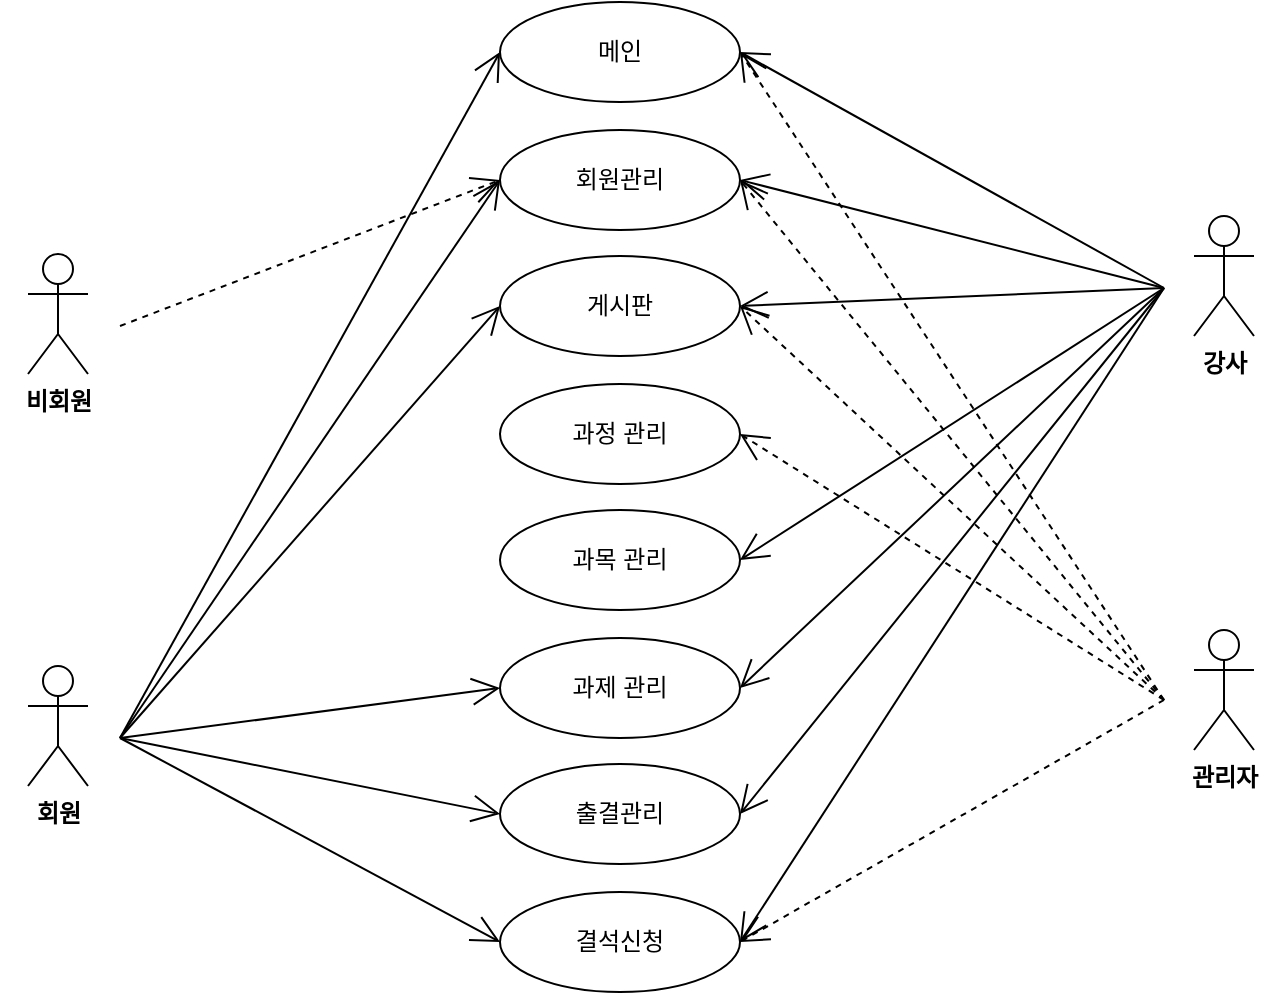 <mxfile version="10.7.5" type="github"><diagram id="e6ONDvgbJBpPrYvxyCD5" name="Page-1"><mxGraphModel dx="1331" dy="747" grid="0" gridSize="10" guides="1" tooltips="1" connect="1" arrows="1" fold="1" page="1" pageScale="1" pageWidth="3300" pageHeight="4681" math="0" shadow="0"><root><mxCell id="0"/><mxCell id="1" parent="0"/><mxCell id="JgnCOoYjkmqYwBOjk0Cj-20" value="메인" style="ellipse;whiteSpace=wrap;html=1;labelBackgroundColor=#ffffff;align=center;flipH=0;" vertex="1" parent="1"><mxGeometry x="490" y="90" width="120" height="50" as="geometry"/></mxCell><mxCell id="JgnCOoYjkmqYwBOjk0Cj-21" value="회원관리" style="ellipse;whiteSpace=wrap;html=1;labelBackgroundColor=#ffffff;align=center;" vertex="1" parent="1"><mxGeometry x="490" y="154" width="120" height="50" as="geometry"/></mxCell><mxCell id="JgnCOoYjkmqYwBOjk0Cj-22" value="게시판" style="ellipse;whiteSpace=wrap;html=1;labelBackgroundColor=#ffffff;align=center;" vertex="1" parent="1"><mxGeometry x="490" y="217" width="120" height="50" as="geometry"/></mxCell><mxCell id="JgnCOoYjkmqYwBOjk0Cj-23" value="과정 관리" style="ellipse;whiteSpace=wrap;html=1;labelBackgroundColor=#ffffff;align=center;" vertex="1" parent="1"><mxGeometry x="490" y="281" width="120" height="50" as="geometry"/></mxCell><mxCell id="JgnCOoYjkmqYwBOjk0Cj-24" value="과목 관리" style="ellipse;whiteSpace=wrap;html=1;labelBackgroundColor=#ffffff;align=center;" vertex="1" parent="1"><mxGeometry x="490" y="344" width="120" height="50" as="geometry"/></mxCell><mxCell id="JgnCOoYjkmqYwBOjk0Cj-25" value="과제 관리" style="ellipse;whiteSpace=wrap;html=1;labelBackgroundColor=#ffffff;align=center;" vertex="1" parent="1"><mxGeometry x="490" y="408" width="120" height="50" as="geometry"/></mxCell><mxCell id="JgnCOoYjkmqYwBOjk0Cj-26" value="출결관리" style="ellipse;whiteSpace=wrap;html=1;labelBackgroundColor=#ffffff;align=center;" vertex="1" parent="1"><mxGeometry x="490" y="471" width="120" height="50" as="geometry"/></mxCell><mxCell id="JgnCOoYjkmqYwBOjk0Cj-27" value="결석신청" style="ellipse;whiteSpace=wrap;html=1;labelBackgroundColor=#ffffff;align=center;" vertex="1" parent="1"><mxGeometry x="490" y="535" width="120" height="50" as="geometry"/></mxCell><mxCell id="JgnCOoYjkmqYwBOjk0Cj-29" value="" style="endArrow=open;endFill=1;endSize=12;html=1;entryX=0;entryY=0.5;entryDx=0;entryDy=0;exitX=1;exitY=0.5;exitDx=0;exitDy=0;dashed=1;" edge="1" parent="1" source="JgnCOoYjkmqYwBOjk0Cj-35" target="JgnCOoYjkmqYwBOjk0Cj-21"><mxGeometry width="160" relative="1" as="geometry"><mxPoint x="330" y="290" as="sourcePoint"/><mxPoint x="520" y="260" as="targetPoint"/></mxGeometry></mxCell><mxCell id="JgnCOoYjkmqYwBOjk0Cj-36" value="" style="group;flipH=0;" vertex="1" connectable="0" parent="1"><mxGeometry x="240" y="209" width="60" height="86" as="geometry"/></mxCell><mxCell id="JgnCOoYjkmqYwBOjk0Cj-35" value="" style="rounded=0;whiteSpace=wrap;html=1;labelBackgroundColor=#ffffff;align=center;gradientColor=#ffffff;fillColor=none;strokeColor=none;" vertex="1" parent="JgnCOoYjkmqYwBOjk0Cj-36"><mxGeometry width="60" height="86" as="geometry"/></mxCell><object label="비회원" id="JgnCOoYjkmqYwBOjk0Cj-1"><mxCell style="shape=umlActor;verticalLabelPosition=bottom;labelBackgroundColor=#ffffff;verticalAlign=top;html=1;outlineConnect=0;fontStyle=1" vertex="1" parent="JgnCOoYjkmqYwBOjk0Cj-36"><mxGeometry x="14" y="7" width="30" height="60" as="geometry"/></mxCell></object><mxCell id="JgnCOoYjkmqYwBOjk0Cj-40" value="" style="endArrow=open;endFill=1;endSize=12;html=1;entryX=0;entryY=0.5;entryDx=0;entryDy=0;exitX=1;exitY=0.5;exitDx=0;exitDy=0;" edge="1" parent="1" source="JgnCOoYjkmqYwBOjk0Cj-90" target="JgnCOoYjkmqYwBOjk0Cj-20"><mxGeometry width="160" relative="1" as="geometry"><mxPoint x="329" y="502" as="sourcePoint"/><mxPoint x="500" y="189" as="targetPoint"/></mxGeometry></mxCell><mxCell id="JgnCOoYjkmqYwBOjk0Cj-41" value="" style="endArrow=open;endFill=1;endSize=12;html=1;entryX=0;entryY=0.5;entryDx=0;entryDy=0;exitX=1;exitY=0.5;exitDx=0;exitDy=0;" edge="1" parent="1" source="JgnCOoYjkmqYwBOjk0Cj-90" target="JgnCOoYjkmqYwBOjk0Cj-21"><mxGeometry width="160" relative="1" as="geometry"><mxPoint x="329" y="502" as="sourcePoint"/><mxPoint x="500" y="189" as="targetPoint"/></mxGeometry></mxCell><mxCell id="JgnCOoYjkmqYwBOjk0Cj-42" value="" style="endArrow=open;endFill=1;endSize=12;html=1;entryX=0;entryY=0.5;entryDx=0;entryDy=0;exitX=1;exitY=0.5;exitDx=0;exitDy=0;" edge="1" parent="1" source="JgnCOoYjkmqYwBOjk0Cj-90" target="JgnCOoYjkmqYwBOjk0Cj-22"><mxGeometry width="160" relative="1" as="geometry"><mxPoint x="329" y="502" as="sourcePoint"/><mxPoint x="500" y="189" as="targetPoint"/></mxGeometry></mxCell><mxCell id="JgnCOoYjkmqYwBOjk0Cj-43" value="" style="endArrow=open;endFill=1;endSize=12;html=1;entryX=0;entryY=0.5;entryDx=0;entryDy=0;exitX=1;exitY=0.5;exitDx=0;exitDy=0;" edge="1" parent="1" source="JgnCOoYjkmqYwBOjk0Cj-90" target="JgnCOoYjkmqYwBOjk0Cj-25"><mxGeometry width="160" relative="1" as="geometry"><mxPoint x="329" y="502" as="sourcePoint"/><mxPoint x="500" y="189" as="targetPoint"/></mxGeometry></mxCell><mxCell id="JgnCOoYjkmqYwBOjk0Cj-44" value="" style="endArrow=open;endFill=1;endSize=12;html=1;entryX=0;entryY=0.5;entryDx=0;entryDy=0;exitX=1;exitY=0.5;exitDx=0;exitDy=0;" edge="1" parent="1" source="JgnCOoYjkmqYwBOjk0Cj-90" target="JgnCOoYjkmqYwBOjk0Cj-26"><mxGeometry width="160" relative="1" as="geometry"><mxPoint x="310" y="470" as="sourcePoint"/><mxPoint x="500" y="189" as="targetPoint"/></mxGeometry></mxCell><mxCell id="JgnCOoYjkmqYwBOjk0Cj-45" value="" style="endArrow=open;endFill=1;endSize=12;html=1;entryX=0;entryY=0.5;entryDx=0;entryDy=0;exitX=1;exitY=0.5;exitDx=0;exitDy=0;" edge="1" parent="1" source="JgnCOoYjkmqYwBOjk0Cj-90" target="JgnCOoYjkmqYwBOjk0Cj-27"><mxGeometry width="160" relative="1" as="geometry"><mxPoint x="280" y="450" as="sourcePoint"/><mxPoint x="500" y="189" as="targetPoint"/></mxGeometry></mxCell><mxCell id="JgnCOoYjkmqYwBOjk0Cj-46" value="" style="group;flipH=0;" vertex="1" connectable="0" parent="1"><mxGeometry x="822" y="190" width="60" height="86" as="geometry"/></mxCell><mxCell id="JgnCOoYjkmqYwBOjk0Cj-47" value="" style="rounded=0;whiteSpace=wrap;html=1;labelBackgroundColor=#ffffff;align=center;gradientColor=#ffffff;fillColor=none;strokeColor=none;" vertex="1" parent="JgnCOoYjkmqYwBOjk0Cj-46"><mxGeometry width="60" height="86" as="geometry"/></mxCell><object label="강사" id="JgnCOoYjkmqYwBOjk0Cj-48"><mxCell style="shape=umlActor;verticalLabelPosition=bottom;labelBackgroundColor=#ffffff;verticalAlign=top;html=1;outlineConnect=0;fontStyle=1" vertex="1" parent="JgnCOoYjkmqYwBOjk0Cj-46"><mxGeometry x="15" y="7" width="30" height="60" as="geometry"/></mxCell></object><mxCell id="JgnCOoYjkmqYwBOjk0Cj-50" value="" style="endArrow=open;endFill=1;endSize=12;html=1;entryX=1;entryY=0.5;entryDx=0;entryDy=0;exitX=0;exitY=0.5;exitDx=0;exitDy=0;" edge="1" parent="1" source="JgnCOoYjkmqYwBOjk0Cj-47" target="JgnCOoYjkmqYwBOjk0Cj-20"><mxGeometry width="160" relative="1" as="geometry"><mxPoint x="339" y="404" as="sourcePoint"/><mxPoint x="500" y="252" as="targetPoint"/></mxGeometry></mxCell><mxCell id="JgnCOoYjkmqYwBOjk0Cj-51" value="" style="endArrow=open;endFill=1;endSize=12;html=1;entryX=1;entryY=0.5;entryDx=0;entryDy=0;exitX=0;exitY=0.5;exitDx=0;exitDy=0;" edge="1" parent="1" source="JgnCOoYjkmqYwBOjk0Cj-47" target="JgnCOoYjkmqYwBOjk0Cj-21"><mxGeometry width="160" relative="1" as="geometry"><mxPoint x="339" y="404" as="sourcePoint"/><mxPoint x="500" y="252" as="targetPoint"/></mxGeometry></mxCell><mxCell id="JgnCOoYjkmqYwBOjk0Cj-52" value="" style="endArrow=open;endFill=1;endSize=12;html=1;entryX=1;entryY=0.5;entryDx=0;entryDy=0;exitX=0;exitY=0.5;exitDx=0;exitDy=0;" edge="1" parent="1" source="JgnCOoYjkmqYwBOjk0Cj-47" target="JgnCOoYjkmqYwBOjk0Cj-22"><mxGeometry width="160" relative="1" as="geometry"><mxPoint x="339" y="404" as="sourcePoint"/><mxPoint x="500" y="252" as="targetPoint"/></mxGeometry></mxCell><mxCell id="JgnCOoYjkmqYwBOjk0Cj-53" value="" style="endArrow=open;endFill=1;endSize=12;html=1;entryX=1;entryY=0.5;entryDx=0;entryDy=0;exitX=0;exitY=0.5;exitDx=0;exitDy=0;" edge="1" parent="1" source="JgnCOoYjkmqYwBOjk0Cj-47" target="JgnCOoYjkmqYwBOjk0Cj-25"><mxGeometry width="160" relative="1" as="geometry"><mxPoint x="339" y="404" as="sourcePoint"/><mxPoint x="500" y="252" as="targetPoint"/></mxGeometry></mxCell><mxCell id="JgnCOoYjkmqYwBOjk0Cj-54" value="" style="endArrow=open;endFill=1;endSize=12;html=1;entryX=1;entryY=0.5;entryDx=0;entryDy=0;exitX=0;exitY=0.5;exitDx=0;exitDy=0;" edge="1" parent="1" source="JgnCOoYjkmqYwBOjk0Cj-47" target="JgnCOoYjkmqYwBOjk0Cj-26"><mxGeometry width="160" relative="1" as="geometry"><mxPoint x="339" y="404" as="sourcePoint"/><mxPoint x="500" y="252" as="targetPoint"/></mxGeometry></mxCell><mxCell id="JgnCOoYjkmqYwBOjk0Cj-55" value="" style="endArrow=open;endFill=1;endSize=12;html=1;entryX=1;entryY=0.5;entryDx=0;entryDy=0;exitX=0;exitY=0.5;exitDx=0;exitDy=0;" edge="1" parent="1" source="JgnCOoYjkmqYwBOjk0Cj-47" target="JgnCOoYjkmqYwBOjk0Cj-27"><mxGeometry width="160" relative="1" as="geometry"><mxPoint x="339" y="404" as="sourcePoint"/><mxPoint x="500" y="252" as="targetPoint"/></mxGeometry></mxCell><mxCell id="JgnCOoYjkmqYwBOjk0Cj-56" value="" style="endArrow=open;endFill=1;endSize=12;html=1;entryX=1;entryY=0.5;entryDx=0;entryDy=0;exitX=0;exitY=0.5;exitDx=0;exitDy=0;" edge="1" parent="1" source="JgnCOoYjkmqYwBOjk0Cj-47" target="JgnCOoYjkmqYwBOjk0Cj-24"><mxGeometry width="160" relative="1" as="geometry"><mxPoint x="339" y="404" as="sourcePoint"/><mxPoint x="500" y="252" as="targetPoint"/></mxGeometry></mxCell><mxCell id="JgnCOoYjkmqYwBOjk0Cj-62" value="" style="group" vertex="1" connectable="0" parent="1"><mxGeometry x="822" y="396" width="60" height="86" as="geometry"/></mxCell><mxCell id="JgnCOoYjkmqYwBOjk0Cj-63" value="" style="rounded=0;whiteSpace=wrap;html=1;labelBackgroundColor=#ffffff;align=center;gradientColor=#ffffff;fillColor=none;strokeColor=none;" vertex="1" parent="JgnCOoYjkmqYwBOjk0Cj-62"><mxGeometry width="60" height="86" as="geometry"/></mxCell><object label="관리자&lt;br&gt;" id="JgnCOoYjkmqYwBOjk0Cj-64"><mxCell style="shape=umlActor;verticalLabelPosition=bottom;labelBackgroundColor=#ffffff;verticalAlign=top;html=1;outlineConnect=0;fontStyle=1" vertex="1" parent="JgnCOoYjkmqYwBOjk0Cj-62"><mxGeometry x="15" y="8" width="30" height="60" as="geometry"/></mxCell></object><mxCell id="JgnCOoYjkmqYwBOjk0Cj-65" value="" style="endArrow=open;endFill=1;endSize=12;html=1;exitX=0;exitY=0.5;exitDx=0;exitDy=0;dashed=1;entryX=1;entryY=0.5;entryDx=0;entryDy=0;" edge="1" parent="1" source="JgnCOoYjkmqYwBOjk0Cj-63" target="JgnCOoYjkmqYwBOjk0Cj-20"><mxGeometry width="160" relative="1" as="geometry"><mxPoint x="349" y="523.5" as="sourcePoint"/><mxPoint x="610" y="120" as="targetPoint"/></mxGeometry></mxCell><mxCell id="JgnCOoYjkmqYwBOjk0Cj-66" value="" style="endArrow=open;endFill=1;endSize=12;html=1;entryX=1;entryY=0.5;entryDx=0;entryDy=0;exitX=0;exitY=0.5;exitDx=0;exitDy=0;dashed=1;" edge="1" parent="1" source="JgnCOoYjkmqYwBOjk0Cj-63" target="JgnCOoYjkmqYwBOjk0Cj-21"><mxGeometry width="160" relative="1" as="geometry"><mxPoint x="349" y="523.5" as="sourcePoint"/><mxPoint x="620" y="298.5" as="targetPoint"/></mxGeometry></mxCell><mxCell id="JgnCOoYjkmqYwBOjk0Cj-67" value="" style="endArrow=open;endFill=1;endSize=12;html=1;entryX=1;entryY=0.5;entryDx=0;entryDy=0;exitX=0;exitY=0.5;exitDx=0;exitDy=0;dashed=1;" edge="1" parent="1" source="JgnCOoYjkmqYwBOjk0Cj-63" target="JgnCOoYjkmqYwBOjk0Cj-22"><mxGeometry width="160" relative="1" as="geometry"><mxPoint x="349" y="523.5" as="sourcePoint"/><mxPoint x="620" y="361.5" as="targetPoint"/></mxGeometry></mxCell><mxCell id="JgnCOoYjkmqYwBOjk0Cj-68" value="" style="endArrow=open;endFill=1;endSize=12;html=1;entryX=1;entryY=0.5;entryDx=0;entryDy=0;exitX=0;exitY=0.5;exitDx=0;exitDy=0;dashed=1;" edge="1" parent="1" source="JgnCOoYjkmqYwBOjk0Cj-63" target="JgnCOoYjkmqYwBOjk0Cj-23"><mxGeometry width="160" relative="1" as="geometry"><mxPoint x="349" y="523.5" as="sourcePoint"/><mxPoint x="620" y="361.5" as="targetPoint"/></mxGeometry></mxCell><mxCell id="JgnCOoYjkmqYwBOjk0Cj-69" value="" style="endArrow=open;endFill=1;endSize=12;html=1;entryX=1;entryY=0.5;entryDx=0;entryDy=0;exitX=0;exitY=0.5;exitDx=0;exitDy=0;dashed=1;" edge="1" parent="1" source="JgnCOoYjkmqYwBOjk0Cj-63" target="JgnCOoYjkmqYwBOjk0Cj-27"><mxGeometry width="160" relative="1" as="geometry"><mxPoint x="349" y="523.5" as="sourcePoint"/><mxPoint x="620" y="361.5" as="targetPoint"/></mxGeometry></mxCell><mxCell id="JgnCOoYjkmqYwBOjk0Cj-89" value="" style="group" vertex="1" connectable="0" parent="1"><mxGeometry x="240" y="415" width="60" height="86" as="geometry"/></mxCell><mxCell id="JgnCOoYjkmqYwBOjk0Cj-90" value="" style="rounded=0;whiteSpace=wrap;html=1;labelBackgroundColor=#ffffff;align=center;gradientColor=#ffffff;fillColor=none;strokeColor=none;" vertex="1" parent="JgnCOoYjkmqYwBOjk0Cj-89"><mxGeometry width="60" height="86" as="geometry"/></mxCell><object label="회원" id="JgnCOoYjkmqYwBOjk0Cj-91"><mxCell style="shape=umlActor;verticalLabelPosition=bottom;labelBackgroundColor=#ffffff;verticalAlign=top;html=1;outlineConnect=0;fontStyle=1" vertex="1" parent="JgnCOoYjkmqYwBOjk0Cj-89"><mxGeometry x="14" y="7" width="30" height="60" as="geometry"/></mxCell></object></root></mxGraphModel></diagram></mxfile>